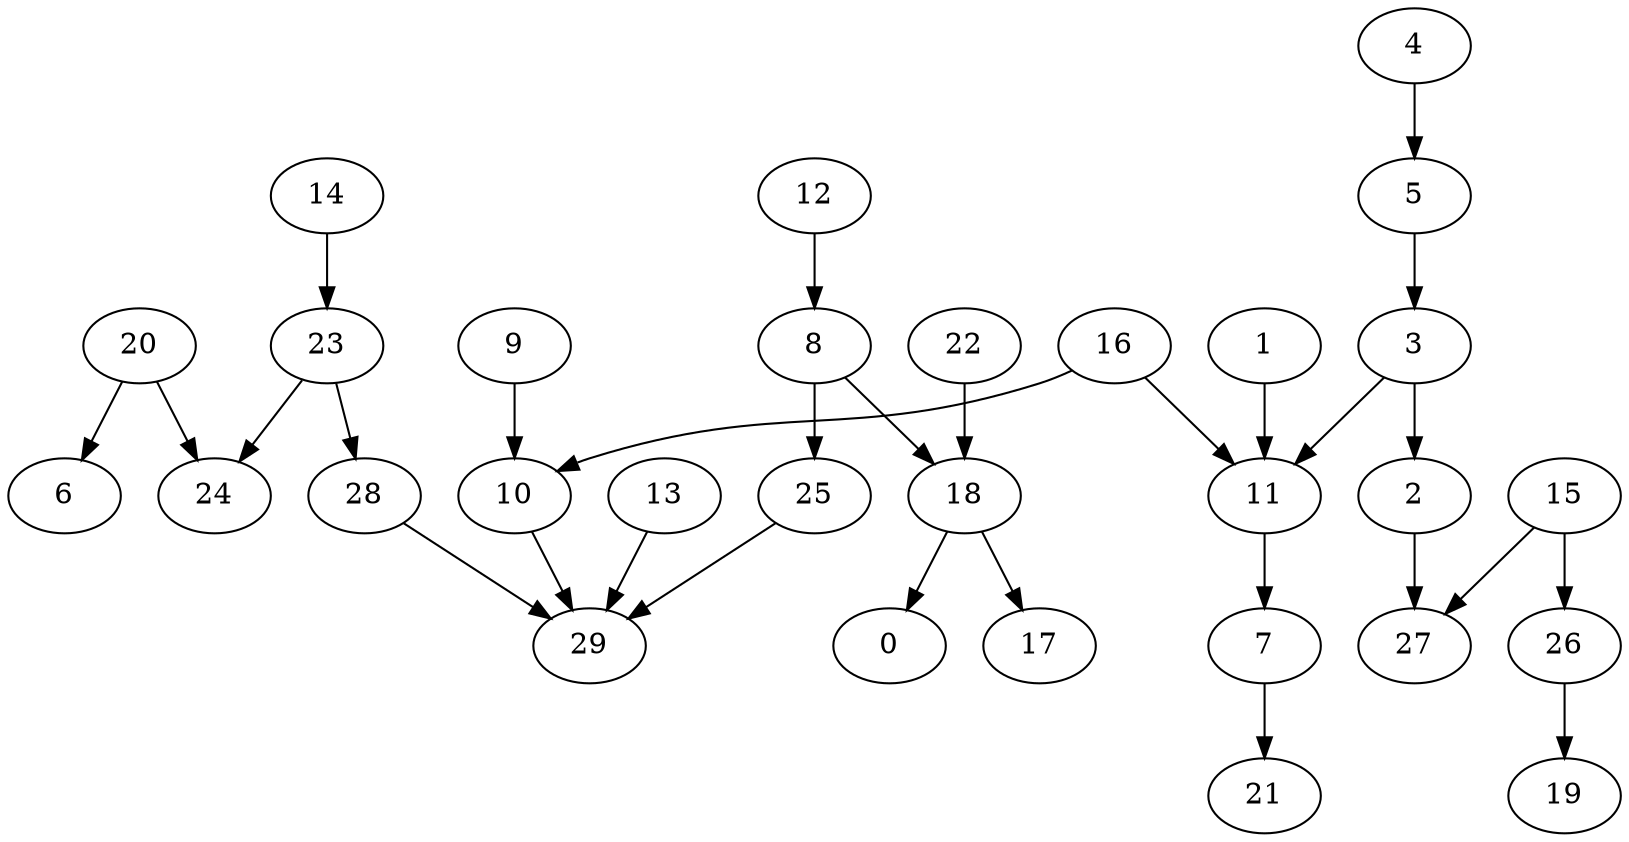 digraph my_graph {
20 [label=20]
6 [label=6]
18 [label=18]
0 [label=0]
15 [label=15]
26 [label=26]
8 [label=8]
13 [label=13]
29 [label=29]
16 [label=16]
11 [label=11]
19 [label=19]
25 [label=25]
23 [label=23]
24 [label=24]
7 [label=7]
3 [label=3]
2 [label=2]
27 [label=27]
28 [label=28]
10 [label=10]
21 [label=21]
22 [label=22]
9 [label=9]
12 [label=12]
14 [label=14]
5 [label=5]
4 [label=4]
1 [label=1]
17 [label=17]
20->6
18->0
15->26
8->18
13->29
16->11
26->19
8->25
23->24
11->7
3->2
2->27
23->28
25->29
16->10
10->29
7->21
3->11
22->18
9->10
20->24
12->8
28->29
14->23
5->3
4->5
1->11
15->27
18->17
}